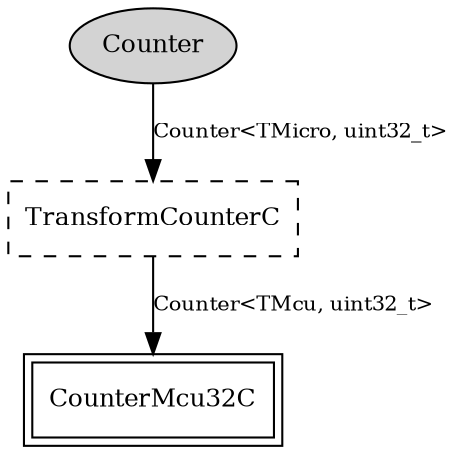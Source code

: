 digraph "tos.chips.atm128rfa1.timer.CounterMicro32C" {
  n0x40690818 [shape=ellipse, style=filled, label="Counter", fontsize=12];
  "CounterMicro32C.TransformCounterC" [fontsize=12, shape=box, style=dashed, label="TransformCounterC", URL="../chtml/tos.lib.timer.TransformCounterC.html"];
  "CounterMicro32C.TransformCounterC" [fontsize=12, shape=box, style=dashed, label="TransformCounterC", URL="../chtml/tos.lib.timer.TransformCounterC.html"];
  "CounterMcu32C" [fontsize=12, shape=box,peripheries=2, URL="../chtml/tos.chips.atm128rfa1.timer.CounterMcu32C.html"];
  "n0x40690818" -> "CounterMicro32C.TransformCounterC" [label="Counter<TMicro, uint32_t>", URL="../ihtml/tos.lib.timer.Counter.html", fontsize=10];
  "CounterMicro32C.TransformCounterC" -> "CounterMcu32C" [label="Counter<TMcu, uint32_t>", URL="../ihtml/tos.lib.timer.Counter.html", fontsize=10];
}
